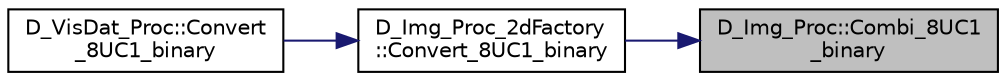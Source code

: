 digraph "D_Img_Proc::Combi_8UC1_binary"
{
 // LATEX_PDF_SIZE
  edge [fontname="Helvetica",fontsize="10",labelfontname="Helvetica",labelfontsize="10"];
  node [fontname="Helvetica",fontsize="10",shape=record];
  rankdir="RL";
  Node1 [label="D_Img_Proc::Combi_8UC1\l_binary",height=0.2,width=0.4,color="black", fillcolor="grey75", style="filled", fontcolor="black",tooltip=" "];
  Node1 -> Node2 [dir="back",color="midnightblue",fontsize="10",style="solid",fontname="Helvetica"];
  Node2 [label="D_Img_Proc_2dFactory\l::Convert_8UC1_binary",height=0.2,width=0.4,color="black", fillcolor="white", style="filled",URL="$class_d___img___proc__2d_factory.html#a4071ce25c76e2d17712428450a1292db",tooltip=" "];
  Node2 -> Node3 [dir="back",color="midnightblue",fontsize="10",style="solid",fontname="Helvetica"];
  Node3 [label="D_VisDat_Proc::Convert\l_8UC1_binary",height=0.2,width=0.4,color="black", fillcolor="white", style="filled",URL="$class_d___vis_dat___proc.html#ab5dbdaf7764c89d0f26af6b253c7be7d",tooltip=" "];
}
